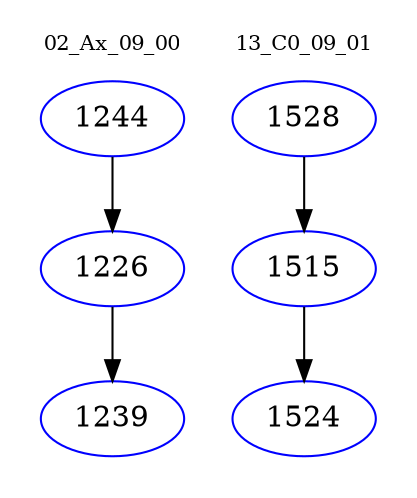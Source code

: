 digraph{
subgraph cluster_0 {
color = white
label = "02_Ax_09_00";
fontsize=10;
T0_1244 [label="1244", color="blue"]
T0_1244 -> T0_1226 [color="black"]
T0_1226 [label="1226", color="blue"]
T0_1226 -> T0_1239 [color="black"]
T0_1239 [label="1239", color="blue"]
}
subgraph cluster_1 {
color = white
label = "13_C0_09_01";
fontsize=10;
T1_1528 [label="1528", color="blue"]
T1_1528 -> T1_1515 [color="black"]
T1_1515 [label="1515", color="blue"]
T1_1515 -> T1_1524 [color="black"]
T1_1524 [label="1524", color="blue"]
}
}
